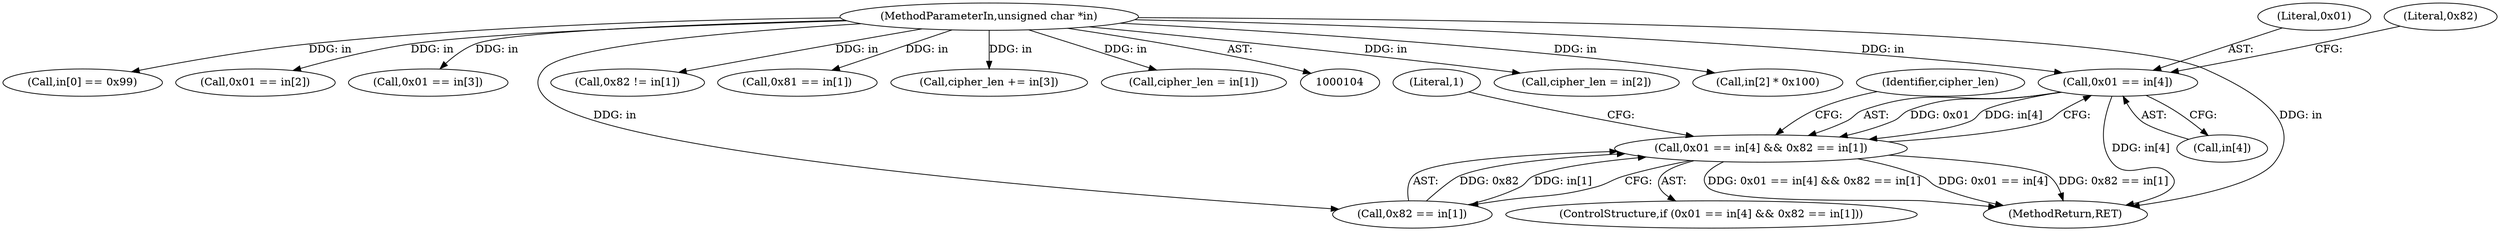 digraph "0_OpenSC_8fe377e93b4b56060e5bbfb6f3142ceaeca744fa_7@pointer" {
"1000191" [label="(Call,0x01 == in[4])"];
"1000106" [label="(MethodParameterIn,unsigned char *in)"];
"1000190" [label="(Call,0x01 == in[4] && 0x82 == in[1])"];
"1000197" [label="(Literal,0x82)"];
"1000196" [label="(Call,0x82 == in[1])"];
"1000221" [label="(Literal,1)"];
"1000191" [label="(Call,0x01 == in[4])"];
"1000180" [label="(Call,cipher_len = in[2])"];
"1000204" [label="(Call,in[2] * 0x100)"];
"1000189" [label="(ControlStructure,if (0x01 == in[4] && 0x82 == in[1]))"];
"1000190" [label="(Call,0x01 == in[4] && 0x82 == in[1])"];
"1000138" [label="(Call,in[0] == 0x99)"];
"1000147" [label="(Call,0x01 == in[2])"];
"1000169" [label="(Call,0x01 == in[3])"];
"1000203" [label="(Identifier,cipher_len)"];
"1000312" [label="(MethodReturn,RET)"];
"1000106" [label="(MethodParameterIn,unsigned char *in)"];
"1000192" [label="(Literal,0x01)"];
"1000152" [label="(Call,0x82 != in[1])"];
"1000174" [label="(Call,0x81 == in[1])"];
"1000209" [label="(Call,cipher_len += in[3])"];
"1000158" [label="(Call,cipher_len = in[1])"];
"1000193" [label="(Call,in[4])"];
"1000191" -> "1000190"  [label="AST: "];
"1000191" -> "1000193"  [label="CFG: "];
"1000192" -> "1000191"  [label="AST: "];
"1000193" -> "1000191"  [label="AST: "];
"1000197" -> "1000191"  [label="CFG: "];
"1000190" -> "1000191"  [label="CFG: "];
"1000191" -> "1000312"  [label="DDG: in[4]"];
"1000191" -> "1000190"  [label="DDG: 0x01"];
"1000191" -> "1000190"  [label="DDG: in[4]"];
"1000106" -> "1000191"  [label="DDG: in"];
"1000106" -> "1000104"  [label="AST: "];
"1000106" -> "1000312"  [label="DDG: in"];
"1000106" -> "1000138"  [label="DDG: in"];
"1000106" -> "1000147"  [label="DDG: in"];
"1000106" -> "1000152"  [label="DDG: in"];
"1000106" -> "1000158"  [label="DDG: in"];
"1000106" -> "1000169"  [label="DDG: in"];
"1000106" -> "1000174"  [label="DDG: in"];
"1000106" -> "1000180"  [label="DDG: in"];
"1000106" -> "1000196"  [label="DDG: in"];
"1000106" -> "1000204"  [label="DDG: in"];
"1000106" -> "1000209"  [label="DDG: in"];
"1000190" -> "1000189"  [label="AST: "];
"1000190" -> "1000196"  [label="CFG: "];
"1000196" -> "1000190"  [label="AST: "];
"1000203" -> "1000190"  [label="CFG: "];
"1000221" -> "1000190"  [label="CFG: "];
"1000190" -> "1000312"  [label="DDG: 0x01 == in[4] && 0x82 == in[1]"];
"1000190" -> "1000312"  [label="DDG: 0x01 == in[4]"];
"1000190" -> "1000312"  [label="DDG: 0x82 == in[1]"];
"1000196" -> "1000190"  [label="DDG: 0x82"];
"1000196" -> "1000190"  [label="DDG: in[1]"];
}
